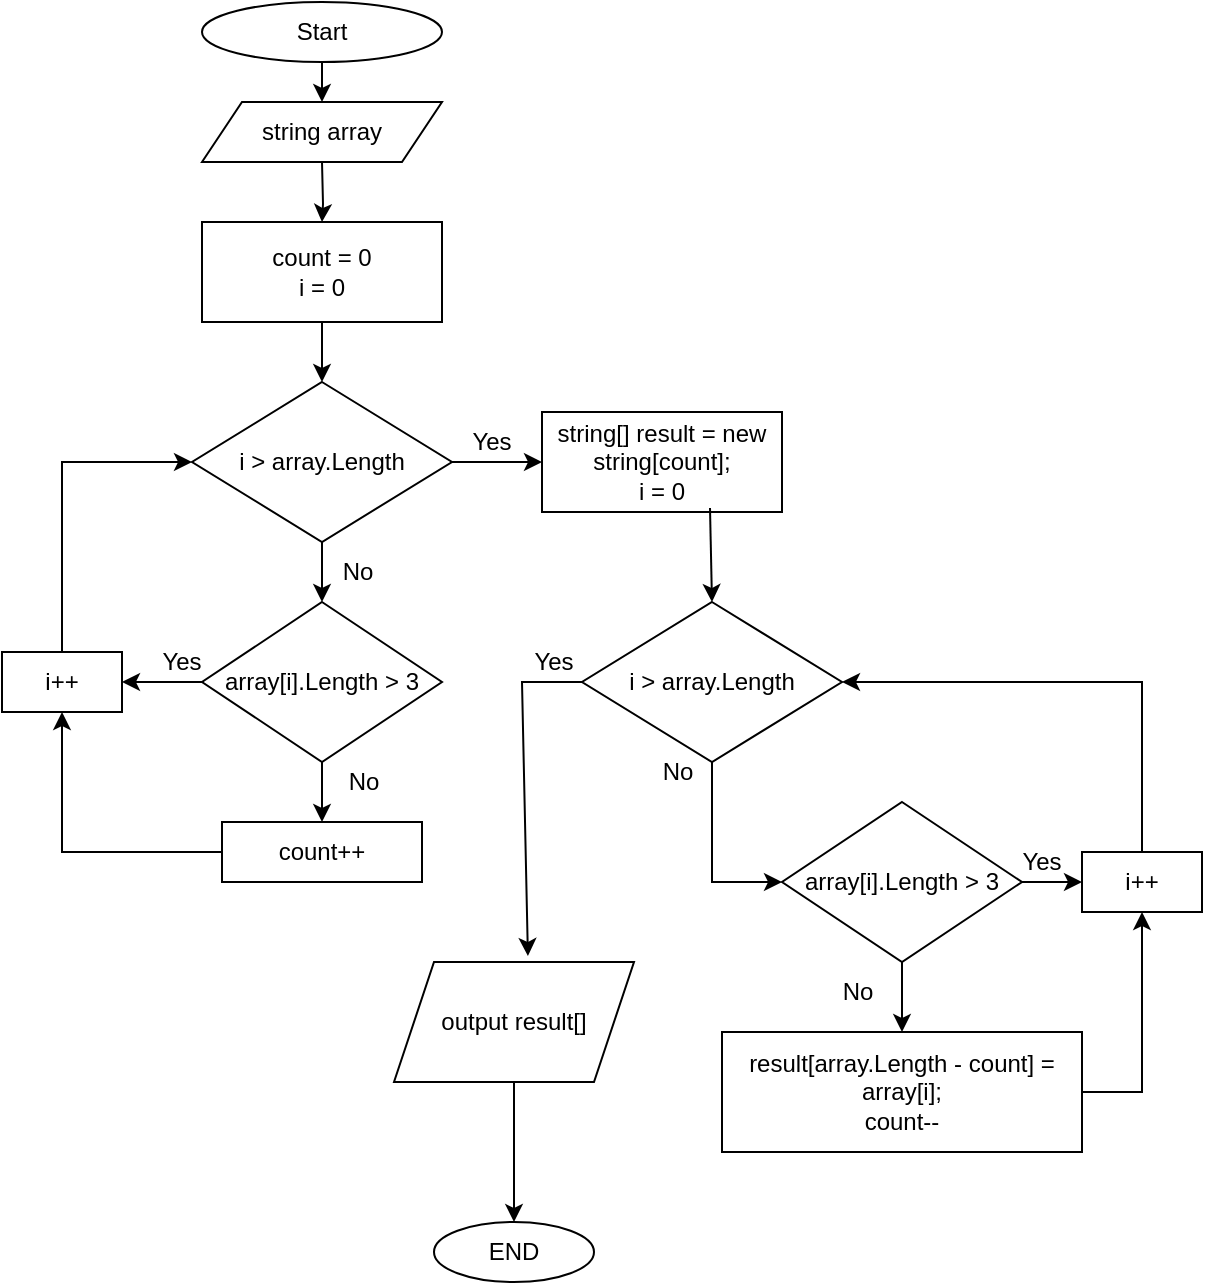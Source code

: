 <mxfile version="21.2.3" type="github">
  <diagram id="C5RBs43oDa-KdzZeNtuy" name="Page-1">
    <mxGraphModel dx="1434" dy="764" grid="1" gridSize="10" guides="1" tooltips="1" connect="1" arrows="1" fold="1" page="1" pageScale="1" pageWidth="827" pageHeight="1169" math="0" shadow="0">
      <root>
        <mxCell id="WIyWlLk6GJQsqaUBKTNV-0" />
        <mxCell id="WIyWlLk6GJQsqaUBKTNV-1" parent="WIyWlLk6GJQsqaUBKTNV-0" />
        <mxCell id="hgT3ovTJ3lAhuqHBjHq7-3" value="" style="edgeStyle=orthogonalEdgeStyle;rounded=0;orthogonalLoop=1;jettySize=auto;html=1;" parent="WIyWlLk6GJQsqaUBKTNV-1" source="hgT3ovTJ3lAhuqHBjHq7-1" edge="1">
          <mxGeometry relative="1" as="geometry">
            <mxPoint x="340" y="60" as="targetPoint" />
          </mxGeometry>
        </mxCell>
        <mxCell id="hgT3ovTJ3lAhuqHBjHq7-1" value="Start" style="ellipse;whiteSpace=wrap;html=1;" parent="WIyWlLk6GJQsqaUBKTNV-1" vertex="1">
          <mxGeometry x="280" y="10" width="120" height="30" as="geometry" />
        </mxCell>
        <mxCell id="hgT3ovTJ3lAhuqHBjHq7-5" value="" style="edgeStyle=orthogonalEdgeStyle;rounded=0;orthogonalLoop=1;jettySize=auto;html=1;" parent="WIyWlLk6GJQsqaUBKTNV-1" target="hgT3ovTJ3lAhuqHBjHq7-4" edge="1">
          <mxGeometry relative="1" as="geometry">
            <mxPoint x="340" y="90" as="sourcePoint" />
          </mxGeometry>
        </mxCell>
        <mxCell id="HZWIZFxz3Ez-i0Jf7gw3-1" value="" style="edgeStyle=orthogonalEdgeStyle;rounded=0;orthogonalLoop=1;jettySize=auto;html=1;" parent="WIyWlLk6GJQsqaUBKTNV-1" source="hgT3ovTJ3lAhuqHBjHq7-4" target="HZWIZFxz3Ez-i0Jf7gw3-0" edge="1">
          <mxGeometry relative="1" as="geometry" />
        </mxCell>
        <mxCell id="hgT3ovTJ3lAhuqHBjHq7-4" value="count = 0&lt;br&gt;i = 0" style="rounded=0;whiteSpace=wrap;html=1;" parent="WIyWlLk6GJQsqaUBKTNV-1" vertex="1">
          <mxGeometry x="280" y="120" width="120" height="50" as="geometry" />
        </mxCell>
        <mxCell id="HZWIZFxz3Ez-i0Jf7gw3-3" value="" style="edgeStyle=orthogonalEdgeStyle;rounded=0;orthogonalLoop=1;jettySize=auto;html=1;" parent="WIyWlLk6GJQsqaUBKTNV-1" source="HZWIZFxz3Ez-i0Jf7gw3-0" edge="1">
          <mxGeometry relative="1" as="geometry">
            <mxPoint x="340" y="310" as="targetPoint" />
          </mxGeometry>
        </mxCell>
        <mxCell id="HZWIZFxz3Ez-i0Jf7gw3-7" value="" style="edgeStyle=orthogonalEdgeStyle;rounded=0;orthogonalLoop=1;jettySize=auto;html=1;" parent="WIyWlLk6GJQsqaUBKTNV-1" source="HZWIZFxz3Ez-i0Jf7gw3-0" edge="1">
          <mxGeometry relative="1" as="geometry">
            <mxPoint x="450" y="240" as="targetPoint" />
          </mxGeometry>
        </mxCell>
        <mxCell id="HZWIZFxz3Ez-i0Jf7gw3-0" value="i &amp;gt; array.Length" style="rhombus;whiteSpace=wrap;html=1;" parent="WIyWlLk6GJQsqaUBKTNV-1" vertex="1">
          <mxGeometry x="275" y="200" width="130" height="80" as="geometry" />
        </mxCell>
        <mxCell id="HZWIZFxz3Ez-i0Jf7gw3-12" value="" style="edgeStyle=orthogonalEdgeStyle;rounded=0;orthogonalLoop=1;jettySize=auto;html=1;" parent="WIyWlLk6GJQsqaUBKTNV-1" source="HZWIZFxz3Ez-i0Jf7gw3-4" target="HZWIZFxz3Ez-i0Jf7gw3-11" edge="1">
          <mxGeometry relative="1" as="geometry" />
        </mxCell>
        <mxCell id="HZWIZFxz3Ez-i0Jf7gw3-15" value="" style="edgeStyle=orthogonalEdgeStyle;rounded=0;orthogonalLoop=1;jettySize=auto;html=1;" parent="WIyWlLk6GJQsqaUBKTNV-1" source="HZWIZFxz3Ez-i0Jf7gw3-4" target="HZWIZFxz3Ez-i0Jf7gw3-14" edge="1">
          <mxGeometry relative="1" as="geometry" />
        </mxCell>
        <mxCell id="HZWIZFxz3Ez-i0Jf7gw3-4" value="array[i].Length &amp;gt; 3" style="rhombus;whiteSpace=wrap;html=1;" parent="WIyWlLk6GJQsqaUBKTNV-1" vertex="1">
          <mxGeometry x="280" y="310" width="120" height="80" as="geometry" />
        </mxCell>
        <mxCell id="HZWIZFxz3Ez-i0Jf7gw3-5" value="No" style="text;html=1;strokeColor=none;fillColor=none;align=center;verticalAlign=middle;whiteSpace=wrap;rounded=0;" parent="WIyWlLk6GJQsqaUBKTNV-1" vertex="1">
          <mxGeometry x="340" y="290" width="36" height="10" as="geometry" />
        </mxCell>
        <mxCell id="HZWIZFxz3Ez-i0Jf7gw3-8" value="string[] result = new string[count];&lt;br&gt;i = 0" style="rounded=0;whiteSpace=wrap;html=1;" parent="WIyWlLk6GJQsqaUBKTNV-1" vertex="1">
          <mxGeometry x="450" y="215" width="120" height="50" as="geometry" />
        </mxCell>
        <mxCell id="HZWIZFxz3Ez-i0Jf7gw3-10" value="Yes" style="text;html=1;strokeColor=none;fillColor=none;align=center;verticalAlign=middle;whiteSpace=wrap;rounded=0;" parent="WIyWlLk6GJQsqaUBKTNV-1" vertex="1">
          <mxGeometry x="405" y="220" width="40" height="20" as="geometry" />
        </mxCell>
        <mxCell id="HZWIZFxz3Ez-i0Jf7gw3-11" value="count++" style="whiteSpace=wrap;html=1;" parent="WIyWlLk6GJQsqaUBKTNV-1" vertex="1">
          <mxGeometry x="290" y="420" width="100" height="30" as="geometry" />
        </mxCell>
        <mxCell id="HZWIZFxz3Ez-i0Jf7gw3-13" value="No" style="text;html=1;strokeColor=none;fillColor=none;align=center;verticalAlign=middle;whiteSpace=wrap;rounded=0;" parent="WIyWlLk6GJQsqaUBKTNV-1" vertex="1">
          <mxGeometry x="340" y="390" width="42" height="20" as="geometry" />
        </mxCell>
        <mxCell id="HZWIZFxz3Ez-i0Jf7gw3-14" value="i++" style="whiteSpace=wrap;html=1;" parent="WIyWlLk6GJQsqaUBKTNV-1" vertex="1">
          <mxGeometry x="180" y="335" width="60" height="30" as="geometry" />
        </mxCell>
        <mxCell id="HZWIZFxz3Ez-i0Jf7gw3-16" value="Yes" style="text;html=1;strokeColor=none;fillColor=none;align=center;verticalAlign=middle;whiteSpace=wrap;rounded=0;" parent="WIyWlLk6GJQsqaUBKTNV-1" vertex="1">
          <mxGeometry x="250" y="330" width="40" height="20" as="geometry" />
        </mxCell>
        <mxCell id="HZWIZFxz3Ez-i0Jf7gw3-17" value="" style="endArrow=classic;html=1;rounded=0;exitX=0;exitY=0.5;exitDx=0;exitDy=0;entryX=0.5;entryY=1;entryDx=0;entryDy=0;" parent="WIyWlLk6GJQsqaUBKTNV-1" source="HZWIZFxz3Ez-i0Jf7gw3-11" target="HZWIZFxz3Ez-i0Jf7gw3-14" edge="1">
          <mxGeometry width="50" height="50" relative="1" as="geometry">
            <mxPoint x="390" y="400" as="sourcePoint" />
            <mxPoint x="210" y="435" as="targetPoint" />
            <Array as="points">
              <mxPoint x="210" y="435" />
            </Array>
          </mxGeometry>
        </mxCell>
        <mxCell id="HZWIZFxz3Ez-i0Jf7gw3-18" value="" style="endArrow=classic;html=1;rounded=0;exitX=0.5;exitY=0;exitDx=0;exitDy=0;entryX=0;entryY=0.5;entryDx=0;entryDy=0;" parent="WIyWlLk6GJQsqaUBKTNV-1" source="HZWIZFxz3Ez-i0Jf7gw3-14" target="HZWIZFxz3Ez-i0Jf7gw3-0" edge="1">
          <mxGeometry width="50" height="50" relative="1" as="geometry">
            <mxPoint x="390" y="400" as="sourcePoint" />
            <mxPoint x="440" y="350" as="targetPoint" />
            <Array as="points">
              <mxPoint x="210" y="240" />
            </Array>
          </mxGeometry>
        </mxCell>
        <mxCell id="HZWIZFxz3Ez-i0Jf7gw3-22" value="" style="edgeStyle=orthogonalEdgeStyle;rounded=0;orthogonalLoop=1;jettySize=auto;html=1;" parent="WIyWlLk6GJQsqaUBKTNV-1" source="HZWIZFxz3Ez-i0Jf7gw3-19" target="HZWIZFxz3Ez-i0Jf7gw3-21" edge="1">
          <mxGeometry relative="1" as="geometry">
            <Array as="points">
              <mxPoint x="535" y="450" />
            </Array>
          </mxGeometry>
        </mxCell>
        <mxCell id="HZWIZFxz3Ez-i0Jf7gw3-19" value="i &amp;gt; array.Length" style="rhombus;whiteSpace=wrap;html=1;" parent="WIyWlLk6GJQsqaUBKTNV-1" vertex="1">
          <mxGeometry x="470" y="310" width="130" height="80" as="geometry" />
        </mxCell>
        <mxCell id="HZWIZFxz3Ez-i0Jf7gw3-31" value="" style="edgeStyle=orthogonalEdgeStyle;rounded=0;orthogonalLoop=1;jettySize=auto;html=1;" parent="WIyWlLk6GJQsqaUBKTNV-1" source="HZWIZFxz3Ez-i0Jf7gw3-21" target="HZWIZFxz3Ez-i0Jf7gw3-30" edge="1">
          <mxGeometry relative="1" as="geometry" />
        </mxCell>
        <mxCell id="HZWIZFxz3Ez-i0Jf7gw3-36" value="" style="edgeStyle=orthogonalEdgeStyle;rounded=0;orthogonalLoop=1;jettySize=auto;html=1;" parent="WIyWlLk6GJQsqaUBKTNV-1" source="HZWIZFxz3Ez-i0Jf7gw3-21" target="HZWIZFxz3Ez-i0Jf7gw3-35" edge="1">
          <mxGeometry relative="1" as="geometry" />
        </mxCell>
        <mxCell id="HZWIZFxz3Ez-i0Jf7gw3-21" value="array[i].Length &amp;gt; 3" style="rhombus;whiteSpace=wrap;html=1;" parent="WIyWlLk6GJQsqaUBKTNV-1" vertex="1">
          <mxGeometry x="570" y="410" width="120" height="80" as="geometry" />
        </mxCell>
        <mxCell id="HZWIZFxz3Ez-i0Jf7gw3-23" value="No" style="text;html=1;strokeColor=none;fillColor=none;align=center;verticalAlign=middle;whiteSpace=wrap;rounded=0;" parent="WIyWlLk6GJQsqaUBKTNV-1" vertex="1">
          <mxGeometry x="500" y="390" width="36" height="10" as="geometry" />
        </mxCell>
        <mxCell id="HZWIZFxz3Ez-i0Jf7gw3-24" value="" style="endArrow=classic;html=1;rounded=0;exitX=0.7;exitY=0.96;exitDx=0;exitDy=0;entryX=0.5;entryY=0;entryDx=0;entryDy=0;exitPerimeter=0;" parent="WIyWlLk6GJQsqaUBKTNV-1" source="HZWIZFxz3Ez-i0Jf7gw3-8" edge="1">
          <mxGeometry width="50" height="50" relative="1" as="geometry">
            <mxPoint x="540" y="265" as="sourcePoint" />
            <mxPoint x="535" y="310" as="targetPoint" />
          </mxGeometry>
        </mxCell>
        <mxCell id="HZWIZFxz3Ez-i0Jf7gw3-28" value="" style="edgeStyle=orthogonalEdgeStyle;rounded=0;orthogonalLoop=1;jettySize=auto;html=1;" parent="WIyWlLk6GJQsqaUBKTNV-1" source="HZWIZFxz3Ez-i0Jf7gw3-25" target="HZWIZFxz3Ez-i0Jf7gw3-27" edge="1">
          <mxGeometry relative="1" as="geometry" />
        </mxCell>
        <mxCell id="HZWIZFxz3Ez-i0Jf7gw3-25" value="output result[]" style="shape=parallelogram;perimeter=parallelogramPerimeter;whiteSpace=wrap;html=1;fixedSize=1;" parent="WIyWlLk6GJQsqaUBKTNV-1" vertex="1">
          <mxGeometry x="376" y="490" width="120" height="60" as="geometry" />
        </mxCell>
        <mxCell id="HZWIZFxz3Ez-i0Jf7gw3-26" value="" style="endArrow=classic;html=1;rounded=0;exitX=0;exitY=0.5;exitDx=0;exitDy=0;entryX=0.558;entryY=-0.05;entryDx=0;entryDy=0;entryPerimeter=0;" parent="WIyWlLk6GJQsqaUBKTNV-1" source="HZWIZFxz3Ez-i0Jf7gw3-19" target="HZWIZFxz3Ez-i0Jf7gw3-25" edge="1">
          <mxGeometry width="50" height="50" relative="1" as="geometry">
            <mxPoint x="390" y="400" as="sourcePoint" />
            <mxPoint x="440" y="350" as="targetPoint" />
            <Array as="points">
              <mxPoint x="440" y="350" />
            </Array>
          </mxGeometry>
        </mxCell>
        <mxCell id="HZWIZFxz3Ez-i0Jf7gw3-27" value="END" style="ellipse;whiteSpace=wrap;html=1;" parent="WIyWlLk6GJQsqaUBKTNV-1" vertex="1">
          <mxGeometry x="396" y="620" width="80" height="30" as="geometry" />
        </mxCell>
        <mxCell id="HZWIZFxz3Ez-i0Jf7gw3-29" value="Yes" style="text;html=1;strokeColor=none;fillColor=none;align=center;verticalAlign=middle;whiteSpace=wrap;rounded=0;" parent="WIyWlLk6GJQsqaUBKTNV-1" vertex="1">
          <mxGeometry x="436" y="330" width="40" height="20" as="geometry" />
        </mxCell>
        <mxCell id="HZWIZFxz3Ez-i0Jf7gw3-30" value="i++" style="whiteSpace=wrap;html=1;" parent="WIyWlLk6GJQsqaUBKTNV-1" vertex="1">
          <mxGeometry x="720" y="435" width="60" height="30" as="geometry" />
        </mxCell>
        <mxCell id="HZWIZFxz3Ez-i0Jf7gw3-32" value="" style="endArrow=classic;html=1;rounded=0;exitX=0.5;exitY=0;exitDx=0;exitDy=0;entryX=1;entryY=0.5;entryDx=0;entryDy=0;" parent="WIyWlLk6GJQsqaUBKTNV-1" source="HZWIZFxz3Ez-i0Jf7gw3-30" target="HZWIZFxz3Ez-i0Jf7gw3-19" edge="1">
          <mxGeometry width="50" height="50" relative="1" as="geometry">
            <mxPoint x="390" y="400" as="sourcePoint" />
            <mxPoint x="440" y="350" as="targetPoint" />
            <Array as="points">
              <mxPoint x="750" y="350" />
            </Array>
          </mxGeometry>
        </mxCell>
        <mxCell id="HZWIZFxz3Ez-i0Jf7gw3-33" value="Yes" style="text;html=1;strokeColor=none;fillColor=none;align=center;verticalAlign=middle;whiteSpace=wrap;rounded=0;" parent="WIyWlLk6GJQsqaUBKTNV-1" vertex="1">
          <mxGeometry x="680" y="430" width="40" height="20" as="geometry" />
        </mxCell>
        <mxCell id="HZWIZFxz3Ez-i0Jf7gw3-34" value="No" style="text;html=1;strokeColor=none;fillColor=none;align=center;verticalAlign=middle;whiteSpace=wrap;rounded=0;" parent="WIyWlLk6GJQsqaUBKTNV-1" vertex="1">
          <mxGeometry x="590" y="500" width="36" height="10" as="geometry" />
        </mxCell>
        <mxCell id="HZWIZFxz3Ez-i0Jf7gw3-35" value="result[array.Length - count] = array[i];&lt;br&gt;count--" style="whiteSpace=wrap;html=1;" parent="WIyWlLk6GJQsqaUBKTNV-1" vertex="1">
          <mxGeometry x="540" y="525" width="180" height="60" as="geometry" />
        </mxCell>
        <mxCell id="HZWIZFxz3Ez-i0Jf7gw3-37" value="" style="endArrow=classic;html=1;rounded=0;exitX=1;exitY=0.5;exitDx=0;exitDy=0;entryX=0.5;entryY=1;entryDx=0;entryDy=0;" parent="WIyWlLk6GJQsqaUBKTNV-1" source="HZWIZFxz3Ez-i0Jf7gw3-35" target="HZWIZFxz3Ez-i0Jf7gw3-30" edge="1">
          <mxGeometry width="50" height="50" relative="1" as="geometry">
            <mxPoint x="390" y="380" as="sourcePoint" />
            <mxPoint x="440" y="330" as="targetPoint" />
            <Array as="points">
              <mxPoint x="750" y="555" />
            </Array>
          </mxGeometry>
        </mxCell>
        <mxCell id="QiGHAHbIu7D2Iz_sVFwD-0" value="string array" style="shape=parallelogram;perimeter=parallelogramPerimeter;whiteSpace=wrap;html=1;fixedSize=1;" vertex="1" parent="WIyWlLk6GJQsqaUBKTNV-1">
          <mxGeometry x="280" y="60" width="120" height="30" as="geometry" />
        </mxCell>
      </root>
    </mxGraphModel>
  </diagram>
</mxfile>
